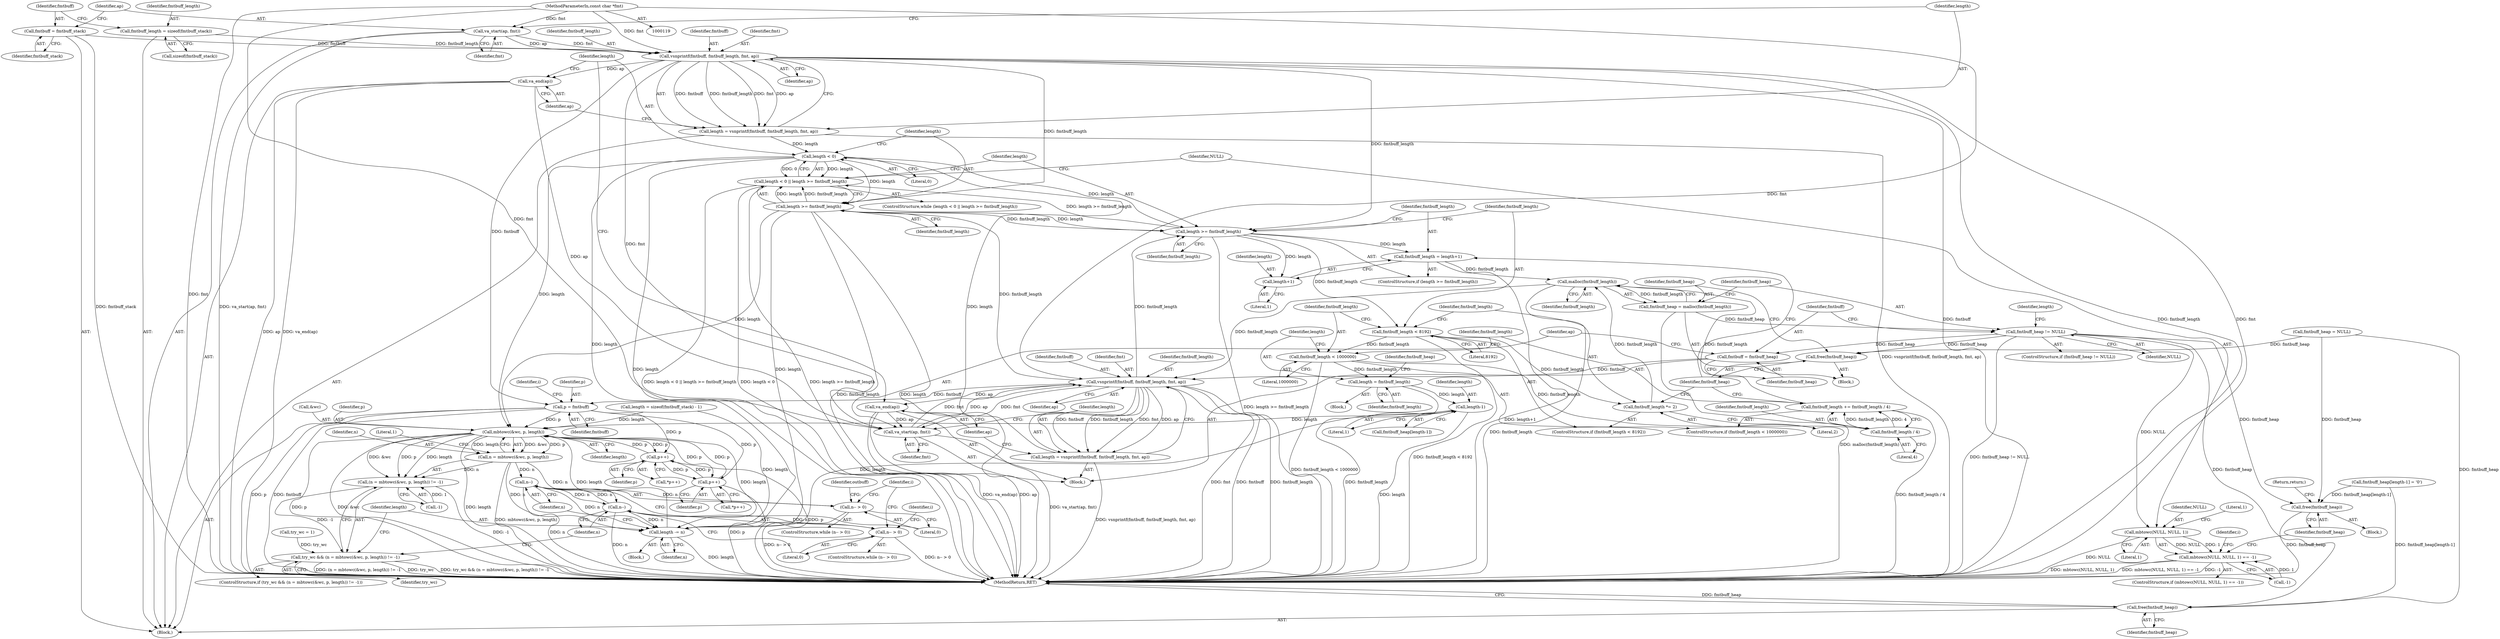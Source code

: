digraph "0_libarchive_e37b620fe8f14535d737e89a4dcabaed4517bf1a@API" {
"1000150" [label="(Call,vsnprintf(fmtbuff, fmtbuff_length, fmt, ap))"];
"1000142" [label="(Call,fmtbuff = fmtbuff_stack)"];
"1000138" [label="(Call,fmtbuff_length = sizeof(fmtbuff_stack))"];
"1000145" [label="(Call,va_start(ap, fmt))"];
"1000121" [label="(MethodParameterIn,const char *fmt)"];
"1000148" [label="(Call,length = vsnprintf(fmtbuff, fmtbuff_length, fmt, ap))"];
"1000159" [label="(Call,length < 0)"];
"1000158" [label="(Call,length < 0 || length >= fmtbuff_length)"];
"1000162" [label="(Call,length >= fmtbuff_length)"];
"1000167" [label="(Call,length >= fmtbuff_length)"];
"1000170" [label="(Call,fmtbuff_length = length+1)"];
"1000210" [label="(Call,malloc(fmtbuff_length))"];
"1000208" [label="(Call,fmtbuff_heap = malloc(fmtbuff_length))"];
"1000213" [label="(Call,fmtbuff_heap != NULL)"];
"1000206" [label="(Call,free(fmtbuff_heap))"];
"1000217" [label="(Call,fmtbuff = fmtbuff_heap)"];
"1000225" [label="(Call,vsnprintf(fmtbuff, fmtbuff_length, fmt, ap))"];
"1000220" [label="(Call,va_start(ap, fmt))"];
"1000223" [label="(Call,length = vsnprintf(fmtbuff, fmtbuff_length, fmt, ap))"];
"1000230" [label="(Call,va_end(ap))"];
"1000268" [label="(Call,p = fmtbuff)"];
"1000289" [label="(Call,mbtowc(&wc, p, length))"];
"1000286" [label="(Call,(n = mbtowc(&wc, p, length)) != -1)"];
"1000284" [label="(Call,try_wc && (n = mbtowc(&wc, p, length)) != -1)"];
"1000287" [label="(Call,n = mbtowc(&wc, p, length))"];
"1000297" [label="(Call,length -= n)"];
"1000303" [label="(Call,n--)"];
"1000302" [label="(Call,n-- > 0)"];
"1000318" [label="(Call,n--)"];
"1000317" [label="(Call,n-- > 0)"];
"1000312" [label="(Call,p++)"];
"1000329" [label="(Call,p++)"];
"1000243" [label="(Call,mbtowc(NULL, NULL, 1))"];
"1000242" [label="(Call,mbtowc(NULL, NULL, 1) == -1)"];
"1000250" [label="(Call,free(fmtbuff_heap))"];
"1000360" [label="(Call,free(fmtbuff_heap))"];
"1000172" [label="(Call,length+1)"];
"1000177" [label="(Call,fmtbuff_length < 8192)"];
"1000180" [label="(Call,fmtbuff_length *= 2)"];
"1000185" [label="(Call,fmtbuff_length < 1000000)"];
"1000190" [label="(Call,fmtbuff_length / 4)"];
"1000188" [label="(Call,fmtbuff_length += fmtbuff_length / 4)"];
"1000195" [label="(Call,length = fmtbuff_length)"];
"1000201" [label="(Call,length-1)"];
"1000155" [label="(Call,va_end(ap))"];
"1000292" [label="(Identifier,p)"];
"1000182" [label="(Literal,2)"];
"1000242" [label="(Call,mbtowc(NULL, NULL, 1) == -1)"];
"1000243" [label="(Call,mbtowc(NULL, NULL, 1))"];
"1000220" [label="(Call,va_start(ap, fmt))"];
"1000311" [label="(Call,*p++)"];
"1000151" [label="(Identifier,fmtbuff)"];
"1000362" [label="(MethodReturn,RET)"];
"1000186" [label="(Identifier,fmtbuff_length)"];
"1000212" [label="(ControlStructure,if (fmtbuff_heap != NULL))"];
"1000270" [label="(Identifier,fmtbuff)"];
"1000301" [label="(ControlStructure,while (n-- > 0))"];
"1000213" [label="(Call,fmtbuff_heap != NULL)"];
"1000210" [label="(Call,malloc(fmtbuff_length))"];
"1000219" [label="(Identifier,fmtbuff_heap)"];
"1000156" [label="(Identifier,ap)"];
"1000290" [label="(Call,&wc)"];
"1000146" [label="(Identifier,ap)"];
"1000211" [label="(Identifier,fmtbuff_length)"];
"1000178" [label="(Identifier,fmtbuff_length)"];
"1000217" [label="(Call,fmtbuff = fmtbuff_heap)"];
"1000162" [label="(Call,length >= fmtbuff_length)"];
"1000304" [label="(Identifier,n)"];
"1000228" [label="(Identifier,fmt)"];
"1000241" [label="(ControlStructure,if (mbtowc(NULL, NULL, 1) == -1))"];
"1000195" [label="(Call,length = fmtbuff_length)"];
"1000154" [label="(Identifier,ap)"];
"1000179" [label="(Literal,8192)"];
"1000176" [label="(ControlStructure,if (fmtbuff_length < 8192))"];
"1000170" [label="(Call,fmtbuff_length = length+1)"];
"1000313" [label="(Identifier,p)"];
"1000145" [label="(Call,va_start(ap, fmt))"];
"1000209" [label="(Identifier,fmtbuff_heap)"];
"1000234" [label="(Call,length = sizeof(fmtbuff_stack) - 1)"];
"1000328" [label="(Call,*p++)"];
"1000227" [label="(Identifier,fmtbuff_length)"];
"1000144" [label="(Identifier,fmtbuff_stack)"];
"1000287" [label="(Call,n = mbtowc(&wc, p, length))"];
"1000319" [label="(Identifier,n)"];
"1000247" [label="(Call,-1)"];
"1000177" [label="(Call,fmtbuff_length < 8192)"];
"1000143" [label="(Identifier,fmtbuff)"];
"1000297" [label="(Call,length -= n)"];
"1000167" [label="(Call,length >= fmtbuff_length)"];
"1000256" [label="(Identifier,i)"];
"1000215" [label="(Identifier,NULL)"];
"1000252" [label="(Return,return;)"];
"1000206" [label="(Call,free(fmtbuff_heap))"];
"1000248" [label="(Literal,1)"];
"1000171" [label="(Identifier,fmtbuff_length)"];
"1000189" [label="(Identifier,fmtbuff_length)"];
"1000251" [label="(Identifier,fmtbuff_heap)"];
"1000161" [label="(Literal,0)"];
"1000142" [label="(Call,fmtbuff = fmtbuff_stack)"];
"1000164" [label="(Identifier,fmtbuff_length)"];
"1000160" [label="(Identifier,length)"];
"1000169" [label="(Identifier,fmtbuff_length)"];
"1000216" [label="(Block,)"];
"1000308" [label="(Identifier,outbuff)"];
"1000200" [label="(Identifier,fmtbuff_heap)"];
"1000245" [label="(Identifier,NULL)"];
"1000168" [label="(Identifier,length)"];
"1000149" [label="(Identifier,length)"];
"1000244" [label="(Identifier,NULL)"];
"1000272" [label="(Identifier,i)"];
"1000226" [label="(Identifier,fmtbuff)"];
"1000288" [label="(Identifier,n)"];
"1000192" [label="(Literal,4)"];
"1000231" [label="(Identifier,ap)"];
"1000361" [label="(Identifier,fmtbuff_heap)"];
"1000318" [label="(Call,n--)"];
"1000296" [label="(Block,)"];
"1000285" [label="(Identifier,try_wc)"];
"1000250" [label="(Call,free(fmtbuff_heap))"];
"1000224" [label="(Identifier,length)"];
"1000330" [label="(Identifier,p)"];
"1000122" [label="(Block,)"];
"1000294" [label="(Call,-1)"];
"1000360" [label="(Call,free(fmtbuff_heap))"];
"1000222" [label="(Identifier,fmt)"];
"1000249" [label="(Block,)"];
"1000155" [label="(Call,va_end(ap))"];
"1000157" [label="(ControlStructure,while (length < 0 || length >= fmtbuff_length))"];
"1000303" [label="(Call,n--)"];
"1000305" [label="(Literal,0)"];
"1000190" [label="(Call,fmtbuff_length / 4)"];
"1000148" [label="(Call,length = vsnprintf(fmtbuff, fmtbuff_length, fmt, ap))"];
"1000147" [label="(Identifier,fmt)"];
"1000289" [label="(Call,mbtowc(&wc, p, length))"];
"1000230" [label="(Call,va_end(ap))"];
"1000299" [label="(Identifier,n)"];
"1000320" [label="(Literal,0)"];
"1000153" [label="(Identifier,fmt)"];
"1000269" [label="(Identifier,p)"];
"1000329" [label="(Call,p++)"];
"1000268" [label="(Call,p = fmtbuff)"];
"1000283" [label="(ControlStructure,if (try_wc && (n = mbtowc(&wc, p, length)) != -1))"];
"1000274" [label="(Call,try_wc = 1)"];
"1000152" [label="(Identifier,fmtbuff_length)"];
"1000174" [label="(Literal,1)"];
"1000317" [label="(Call,n-- > 0)"];
"1000150" [label="(Call,vsnprintf(fmtbuff, fmtbuff_length, fmt, ap))"];
"1000158" [label="(Call,length < 0 || length >= fmtbuff_length)"];
"1000208" [label="(Call,fmtbuff_heap = malloc(fmtbuff_length))"];
"1000121" [label="(MethodParameterIn,const char *fmt)"];
"1000139" [label="(Identifier,fmtbuff_length)"];
"1000166" [label="(ControlStructure,if (length >= fmtbuff_length))"];
"1000197" [label="(Identifier,fmtbuff_length)"];
"1000188" [label="(Call,fmtbuff_length += fmtbuff_length / 4)"];
"1000198" [label="(Call,fmtbuff_heap[length-1] = '\0')"];
"1000196" [label="(Identifier,length)"];
"1000316" [label="(ControlStructure,while (n-- > 0))"];
"1000221" [label="(Identifier,ap)"];
"1000246" [label="(Literal,1)"];
"1000191" [label="(Identifier,fmtbuff_length)"];
"1000223" [label="(Call,length = vsnprintf(fmtbuff, fmtbuff_length, fmt, ap))"];
"1000194" [label="(Block,)"];
"1000180" [label="(Call,fmtbuff_length *= 2)"];
"1000284" [label="(Call,try_wc && (n = mbtowc(&wc, p, length)) != -1)"];
"1000225" [label="(Call,vsnprintf(fmtbuff, fmtbuff_length, fmt, ap))"];
"1000295" [label="(Literal,1)"];
"1000140" [label="(Call,sizeof(fmtbuff_stack))"];
"1000165" [label="(Block,)"];
"1000286" [label="(Call,(n = mbtowc(&wc, p, length)) != -1)"];
"1000184" [label="(ControlStructure,if (fmtbuff_length < 1000000))"];
"1000138" [label="(Call,fmtbuff_length = sizeof(fmtbuff_stack))"];
"1000214" [label="(Identifier,fmtbuff_heap)"];
"1000135" [label="(Call,fmtbuff_heap = NULL)"];
"1000203" [label="(Literal,1)"];
"1000298" [label="(Identifier,length)"];
"1000312" [label="(Call,p++)"];
"1000229" [label="(Identifier,ap)"];
"1000207" [label="(Identifier,fmtbuff_heap)"];
"1000159" [label="(Call,length < 0)"];
"1000187" [label="(Literal,1000000)"];
"1000293" [label="(Identifier,length)"];
"1000163" [label="(Identifier,length)"];
"1000235" [label="(Identifier,length)"];
"1000322" [label="(Identifier,i)"];
"1000202" [label="(Identifier,length)"];
"1000201" [label="(Call,length-1)"];
"1000218" [label="(Identifier,fmtbuff)"];
"1000333" [label="(Identifier,i)"];
"1000173" [label="(Identifier,length)"];
"1000172" [label="(Call,length+1)"];
"1000185" [label="(Call,fmtbuff_length < 1000000)"];
"1000199" [label="(Call,fmtbuff_heap[length-1])"];
"1000302" [label="(Call,n-- > 0)"];
"1000181" [label="(Identifier,fmtbuff_length)"];
"1000150" -> "1000148"  [label="AST: "];
"1000150" -> "1000154"  [label="CFG: "];
"1000151" -> "1000150"  [label="AST: "];
"1000152" -> "1000150"  [label="AST: "];
"1000153" -> "1000150"  [label="AST: "];
"1000154" -> "1000150"  [label="AST: "];
"1000148" -> "1000150"  [label="CFG: "];
"1000150" -> "1000362"  [label="DDG: fmtbuff"];
"1000150" -> "1000362"  [label="DDG: fmtbuff_length"];
"1000150" -> "1000362"  [label="DDG: fmt"];
"1000150" -> "1000148"  [label="DDG: fmtbuff"];
"1000150" -> "1000148"  [label="DDG: fmtbuff_length"];
"1000150" -> "1000148"  [label="DDG: fmt"];
"1000150" -> "1000148"  [label="DDG: ap"];
"1000142" -> "1000150"  [label="DDG: fmtbuff"];
"1000138" -> "1000150"  [label="DDG: fmtbuff_length"];
"1000145" -> "1000150"  [label="DDG: fmt"];
"1000145" -> "1000150"  [label="DDG: ap"];
"1000121" -> "1000150"  [label="DDG: fmt"];
"1000150" -> "1000155"  [label="DDG: ap"];
"1000150" -> "1000162"  [label="DDG: fmtbuff_length"];
"1000150" -> "1000167"  [label="DDG: fmtbuff_length"];
"1000150" -> "1000220"  [label="DDG: fmt"];
"1000150" -> "1000268"  [label="DDG: fmtbuff"];
"1000142" -> "1000122"  [label="AST: "];
"1000142" -> "1000144"  [label="CFG: "];
"1000143" -> "1000142"  [label="AST: "];
"1000144" -> "1000142"  [label="AST: "];
"1000146" -> "1000142"  [label="CFG: "];
"1000142" -> "1000362"  [label="DDG: fmtbuff_stack"];
"1000138" -> "1000122"  [label="AST: "];
"1000138" -> "1000140"  [label="CFG: "];
"1000139" -> "1000138"  [label="AST: "];
"1000140" -> "1000138"  [label="AST: "];
"1000143" -> "1000138"  [label="CFG: "];
"1000145" -> "1000122"  [label="AST: "];
"1000145" -> "1000147"  [label="CFG: "];
"1000146" -> "1000145"  [label="AST: "];
"1000147" -> "1000145"  [label="AST: "];
"1000149" -> "1000145"  [label="CFG: "];
"1000145" -> "1000362"  [label="DDG: va_start(ap, fmt)"];
"1000121" -> "1000145"  [label="DDG: fmt"];
"1000121" -> "1000119"  [label="AST: "];
"1000121" -> "1000362"  [label="DDG: fmt"];
"1000121" -> "1000220"  [label="DDG: fmt"];
"1000121" -> "1000225"  [label="DDG: fmt"];
"1000148" -> "1000122"  [label="AST: "];
"1000149" -> "1000148"  [label="AST: "];
"1000156" -> "1000148"  [label="CFG: "];
"1000148" -> "1000362"  [label="DDG: vsnprintf(fmtbuff, fmtbuff_length, fmt, ap)"];
"1000148" -> "1000159"  [label="DDG: length"];
"1000159" -> "1000158"  [label="AST: "];
"1000159" -> "1000161"  [label="CFG: "];
"1000160" -> "1000159"  [label="AST: "];
"1000161" -> "1000159"  [label="AST: "];
"1000163" -> "1000159"  [label="CFG: "];
"1000158" -> "1000159"  [label="CFG: "];
"1000159" -> "1000362"  [label="DDG: length"];
"1000159" -> "1000158"  [label="DDG: length"];
"1000159" -> "1000158"  [label="DDG: 0"];
"1000223" -> "1000159"  [label="DDG: length"];
"1000159" -> "1000162"  [label="DDG: length"];
"1000159" -> "1000167"  [label="DDG: length"];
"1000159" -> "1000289"  [label="DDG: length"];
"1000159" -> "1000297"  [label="DDG: length"];
"1000158" -> "1000157"  [label="AST: "];
"1000158" -> "1000162"  [label="CFG: "];
"1000162" -> "1000158"  [label="AST: "];
"1000168" -> "1000158"  [label="CFG: "];
"1000244" -> "1000158"  [label="CFG: "];
"1000158" -> "1000362"  [label="DDG: length < 0"];
"1000158" -> "1000362"  [label="DDG: length < 0 || length >= fmtbuff_length"];
"1000158" -> "1000362"  [label="DDG: length >= fmtbuff_length"];
"1000162" -> "1000158"  [label="DDG: length"];
"1000162" -> "1000158"  [label="DDG: fmtbuff_length"];
"1000167" -> "1000158"  [label="DDG: length >= fmtbuff_length"];
"1000162" -> "1000164"  [label="CFG: "];
"1000163" -> "1000162"  [label="AST: "];
"1000164" -> "1000162"  [label="AST: "];
"1000162" -> "1000362"  [label="DDG: fmtbuff_length"];
"1000162" -> "1000362"  [label="DDG: length"];
"1000225" -> "1000162"  [label="DDG: fmtbuff_length"];
"1000162" -> "1000167"  [label="DDG: length"];
"1000162" -> "1000167"  [label="DDG: fmtbuff_length"];
"1000162" -> "1000289"  [label="DDG: length"];
"1000162" -> "1000297"  [label="DDG: length"];
"1000167" -> "1000166"  [label="AST: "];
"1000167" -> "1000169"  [label="CFG: "];
"1000168" -> "1000167"  [label="AST: "];
"1000169" -> "1000167"  [label="AST: "];
"1000171" -> "1000167"  [label="CFG: "];
"1000178" -> "1000167"  [label="CFG: "];
"1000167" -> "1000362"  [label="DDG: length >= fmtbuff_length"];
"1000225" -> "1000167"  [label="DDG: fmtbuff_length"];
"1000167" -> "1000170"  [label="DDG: length"];
"1000167" -> "1000172"  [label="DDG: length"];
"1000167" -> "1000177"  [label="DDG: fmtbuff_length"];
"1000170" -> "1000166"  [label="AST: "];
"1000170" -> "1000172"  [label="CFG: "];
"1000171" -> "1000170"  [label="AST: "];
"1000172" -> "1000170"  [label="AST: "];
"1000207" -> "1000170"  [label="CFG: "];
"1000170" -> "1000362"  [label="DDG: length+1"];
"1000170" -> "1000210"  [label="DDG: fmtbuff_length"];
"1000210" -> "1000208"  [label="AST: "];
"1000210" -> "1000211"  [label="CFG: "];
"1000211" -> "1000210"  [label="AST: "];
"1000208" -> "1000210"  [label="CFG: "];
"1000210" -> "1000362"  [label="DDG: fmtbuff_length"];
"1000210" -> "1000208"  [label="DDG: fmtbuff_length"];
"1000188" -> "1000210"  [label="DDG: fmtbuff_length"];
"1000180" -> "1000210"  [label="DDG: fmtbuff_length"];
"1000210" -> "1000225"  [label="DDG: fmtbuff_length"];
"1000208" -> "1000165"  [label="AST: "];
"1000209" -> "1000208"  [label="AST: "];
"1000214" -> "1000208"  [label="CFG: "];
"1000208" -> "1000362"  [label="DDG: malloc(fmtbuff_length)"];
"1000208" -> "1000213"  [label="DDG: fmtbuff_heap"];
"1000213" -> "1000212"  [label="AST: "];
"1000213" -> "1000215"  [label="CFG: "];
"1000214" -> "1000213"  [label="AST: "];
"1000215" -> "1000213"  [label="AST: "];
"1000218" -> "1000213"  [label="CFG: "];
"1000235" -> "1000213"  [label="CFG: "];
"1000213" -> "1000362"  [label="DDG: fmtbuff_heap != NULL"];
"1000213" -> "1000206"  [label="DDG: fmtbuff_heap"];
"1000213" -> "1000217"  [label="DDG: fmtbuff_heap"];
"1000213" -> "1000243"  [label="DDG: NULL"];
"1000213" -> "1000250"  [label="DDG: fmtbuff_heap"];
"1000213" -> "1000360"  [label="DDG: fmtbuff_heap"];
"1000206" -> "1000165"  [label="AST: "];
"1000206" -> "1000207"  [label="CFG: "];
"1000207" -> "1000206"  [label="AST: "];
"1000209" -> "1000206"  [label="CFG: "];
"1000135" -> "1000206"  [label="DDG: fmtbuff_heap"];
"1000217" -> "1000216"  [label="AST: "];
"1000217" -> "1000219"  [label="CFG: "];
"1000218" -> "1000217"  [label="AST: "];
"1000219" -> "1000217"  [label="AST: "];
"1000221" -> "1000217"  [label="CFG: "];
"1000217" -> "1000225"  [label="DDG: fmtbuff"];
"1000225" -> "1000223"  [label="AST: "];
"1000225" -> "1000229"  [label="CFG: "];
"1000226" -> "1000225"  [label="AST: "];
"1000227" -> "1000225"  [label="AST: "];
"1000228" -> "1000225"  [label="AST: "];
"1000229" -> "1000225"  [label="AST: "];
"1000223" -> "1000225"  [label="CFG: "];
"1000225" -> "1000362"  [label="DDG: fmtbuff"];
"1000225" -> "1000362"  [label="DDG: fmtbuff_length"];
"1000225" -> "1000362"  [label="DDG: fmt"];
"1000225" -> "1000220"  [label="DDG: fmt"];
"1000225" -> "1000223"  [label="DDG: fmtbuff"];
"1000225" -> "1000223"  [label="DDG: fmtbuff_length"];
"1000225" -> "1000223"  [label="DDG: fmt"];
"1000225" -> "1000223"  [label="DDG: ap"];
"1000220" -> "1000225"  [label="DDG: fmt"];
"1000220" -> "1000225"  [label="DDG: ap"];
"1000225" -> "1000230"  [label="DDG: ap"];
"1000225" -> "1000268"  [label="DDG: fmtbuff"];
"1000220" -> "1000216"  [label="AST: "];
"1000220" -> "1000222"  [label="CFG: "];
"1000221" -> "1000220"  [label="AST: "];
"1000222" -> "1000220"  [label="AST: "];
"1000224" -> "1000220"  [label="CFG: "];
"1000220" -> "1000362"  [label="DDG: va_start(ap, fmt)"];
"1000230" -> "1000220"  [label="DDG: ap"];
"1000155" -> "1000220"  [label="DDG: ap"];
"1000223" -> "1000216"  [label="AST: "];
"1000224" -> "1000223"  [label="AST: "];
"1000231" -> "1000223"  [label="CFG: "];
"1000223" -> "1000362"  [label="DDG: vsnprintf(fmtbuff, fmtbuff_length, fmt, ap)"];
"1000230" -> "1000216"  [label="AST: "];
"1000230" -> "1000231"  [label="CFG: "];
"1000231" -> "1000230"  [label="AST: "];
"1000160" -> "1000230"  [label="CFG: "];
"1000230" -> "1000362"  [label="DDG: ap"];
"1000230" -> "1000362"  [label="DDG: va_end(ap)"];
"1000268" -> "1000122"  [label="AST: "];
"1000268" -> "1000270"  [label="CFG: "];
"1000269" -> "1000268"  [label="AST: "];
"1000270" -> "1000268"  [label="AST: "];
"1000272" -> "1000268"  [label="CFG: "];
"1000268" -> "1000362"  [label="DDG: p"];
"1000268" -> "1000362"  [label="DDG: fmtbuff"];
"1000268" -> "1000289"  [label="DDG: p"];
"1000268" -> "1000312"  [label="DDG: p"];
"1000268" -> "1000329"  [label="DDG: p"];
"1000289" -> "1000287"  [label="AST: "];
"1000289" -> "1000293"  [label="CFG: "];
"1000290" -> "1000289"  [label="AST: "];
"1000292" -> "1000289"  [label="AST: "];
"1000293" -> "1000289"  [label="AST: "];
"1000287" -> "1000289"  [label="CFG: "];
"1000289" -> "1000362"  [label="DDG: p"];
"1000289" -> "1000362"  [label="DDG: &wc"];
"1000289" -> "1000362"  [label="DDG: length"];
"1000289" -> "1000286"  [label="DDG: &wc"];
"1000289" -> "1000286"  [label="DDG: p"];
"1000289" -> "1000286"  [label="DDG: length"];
"1000289" -> "1000287"  [label="DDG: &wc"];
"1000289" -> "1000287"  [label="DDG: p"];
"1000289" -> "1000287"  [label="DDG: length"];
"1000312" -> "1000289"  [label="DDG: p"];
"1000329" -> "1000289"  [label="DDG: p"];
"1000297" -> "1000289"  [label="DDG: length"];
"1000234" -> "1000289"  [label="DDG: length"];
"1000201" -> "1000289"  [label="DDG: length"];
"1000289" -> "1000297"  [label="DDG: length"];
"1000289" -> "1000312"  [label="DDG: p"];
"1000289" -> "1000329"  [label="DDG: p"];
"1000286" -> "1000284"  [label="AST: "];
"1000286" -> "1000294"  [label="CFG: "];
"1000287" -> "1000286"  [label="AST: "];
"1000294" -> "1000286"  [label="AST: "];
"1000284" -> "1000286"  [label="CFG: "];
"1000286" -> "1000362"  [label="DDG: -1"];
"1000286" -> "1000284"  [label="DDG: -1"];
"1000287" -> "1000286"  [label="DDG: n"];
"1000294" -> "1000286"  [label="DDG: 1"];
"1000284" -> "1000283"  [label="AST: "];
"1000284" -> "1000285"  [label="CFG: "];
"1000285" -> "1000284"  [label="AST: "];
"1000298" -> "1000284"  [label="CFG: "];
"1000319" -> "1000284"  [label="CFG: "];
"1000284" -> "1000362"  [label="DDG: (n = mbtowc(&wc, p, length)) != -1"];
"1000284" -> "1000362"  [label="DDG: try_wc"];
"1000284" -> "1000362"  [label="DDG: try_wc && (n = mbtowc(&wc, p, length)) != -1"];
"1000274" -> "1000284"  [label="DDG: try_wc"];
"1000288" -> "1000287"  [label="AST: "];
"1000295" -> "1000287"  [label="CFG: "];
"1000287" -> "1000362"  [label="DDG: mbtowc(&wc, p, length)"];
"1000287" -> "1000297"  [label="DDG: n"];
"1000287" -> "1000303"  [label="DDG: n"];
"1000287" -> "1000318"  [label="DDG: n"];
"1000297" -> "1000296"  [label="AST: "];
"1000297" -> "1000299"  [label="CFG: "];
"1000298" -> "1000297"  [label="AST: "];
"1000299" -> "1000297"  [label="AST: "];
"1000304" -> "1000297"  [label="CFG: "];
"1000297" -> "1000362"  [label="DDG: length"];
"1000303" -> "1000297"  [label="DDG: n"];
"1000318" -> "1000297"  [label="DDG: n"];
"1000234" -> "1000297"  [label="DDG: length"];
"1000201" -> "1000297"  [label="DDG: length"];
"1000303" -> "1000302"  [label="AST: "];
"1000303" -> "1000304"  [label="CFG: "];
"1000304" -> "1000303"  [label="AST: "];
"1000305" -> "1000303"  [label="CFG: "];
"1000303" -> "1000362"  [label="DDG: n"];
"1000303" -> "1000302"  [label="DDG: n"];
"1000318" -> "1000303"  [label="DDG: n"];
"1000303" -> "1000318"  [label="DDG: n"];
"1000302" -> "1000301"  [label="AST: "];
"1000302" -> "1000305"  [label="CFG: "];
"1000305" -> "1000302"  [label="AST: "];
"1000308" -> "1000302"  [label="CFG: "];
"1000333" -> "1000302"  [label="CFG: "];
"1000302" -> "1000362"  [label="DDG: n-- > 0"];
"1000318" -> "1000317"  [label="AST: "];
"1000318" -> "1000319"  [label="CFG: "];
"1000319" -> "1000318"  [label="AST: "];
"1000320" -> "1000318"  [label="CFG: "];
"1000318" -> "1000362"  [label="DDG: n"];
"1000318" -> "1000317"  [label="DDG: n"];
"1000317" -> "1000316"  [label="AST: "];
"1000317" -> "1000320"  [label="CFG: "];
"1000320" -> "1000317"  [label="AST: "];
"1000322" -> "1000317"  [label="CFG: "];
"1000333" -> "1000317"  [label="CFG: "];
"1000317" -> "1000362"  [label="DDG: n-- > 0"];
"1000312" -> "1000311"  [label="AST: "];
"1000312" -> "1000313"  [label="CFG: "];
"1000313" -> "1000312"  [label="AST: "];
"1000311" -> "1000312"  [label="CFG: "];
"1000312" -> "1000362"  [label="DDG: p"];
"1000329" -> "1000312"  [label="DDG: p"];
"1000312" -> "1000329"  [label="DDG: p"];
"1000329" -> "1000328"  [label="AST: "];
"1000329" -> "1000330"  [label="CFG: "];
"1000330" -> "1000329"  [label="AST: "];
"1000328" -> "1000329"  [label="CFG: "];
"1000329" -> "1000362"  [label="DDG: p"];
"1000243" -> "1000242"  [label="AST: "];
"1000243" -> "1000246"  [label="CFG: "];
"1000244" -> "1000243"  [label="AST: "];
"1000245" -> "1000243"  [label="AST: "];
"1000246" -> "1000243"  [label="AST: "];
"1000248" -> "1000243"  [label="CFG: "];
"1000243" -> "1000362"  [label="DDG: NULL"];
"1000243" -> "1000242"  [label="DDG: NULL"];
"1000243" -> "1000242"  [label="DDG: 1"];
"1000242" -> "1000241"  [label="AST: "];
"1000242" -> "1000247"  [label="CFG: "];
"1000247" -> "1000242"  [label="AST: "];
"1000251" -> "1000242"  [label="CFG: "];
"1000256" -> "1000242"  [label="CFG: "];
"1000242" -> "1000362"  [label="DDG: mbtowc(NULL, NULL, 1) == -1"];
"1000242" -> "1000362"  [label="DDG: mbtowc(NULL, NULL, 1)"];
"1000242" -> "1000362"  [label="DDG: -1"];
"1000247" -> "1000242"  [label="DDG: 1"];
"1000250" -> "1000249"  [label="AST: "];
"1000250" -> "1000251"  [label="CFG: "];
"1000251" -> "1000250"  [label="AST: "];
"1000252" -> "1000250"  [label="CFG: "];
"1000250" -> "1000362"  [label="DDG: fmtbuff_heap"];
"1000198" -> "1000250"  [label="DDG: fmtbuff_heap[length-1]"];
"1000135" -> "1000250"  [label="DDG: fmtbuff_heap"];
"1000360" -> "1000122"  [label="AST: "];
"1000360" -> "1000361"  [label="CFG: "];
"1000361" -> "1000360"  [label="AST: "];
"1000362" -> "1000360"  [label="CFG: "];
"1000360" -> "1000362"  [label="DDG: fmtbuff_heap"];
"1000198" -> "1000360"  [label="DDG: fmtbuff_heap[length-1]"];
"1000135" -> "1000360"  [label="DDG: fmtbuff_heap"];
"1000172" -> "1000174"  [label="CFG: "];
"1000173" -> "1000172"  [label="AST: "];
"1000174" -> "1000172"  [label="AST: "];
"1000177" -> "1000176"  [label="AST: "];
"1000177" -> "1000179"  [label="CFG: "];
"1000178" -> "1000177"  [label="AST: "];
"1000179" -> "1000177"  [label="AST: "];
"1000181" -> "1000177"  [label="CFG: "];
"1000186" -> "1000177"  [label="CFG: "];
"1000177" -> "1000362"  [label="DDG: fmtbuff_length < 8192"];
"1000177" -> "1000180"  [label="DDG: fmtbuff_length"];
"1000177" -> "1000185"  [label="DDG: fmtbuff_length"];
"1000180" -> "1000176"  [label="AST: "];
"1000180" -> "1000182"  [label="CFG: "];
"1000181" -> "1000180"  [label="AST: "];
"1000182" -> "1000180"  [label="AST: "];
"1000207" -> "1000180"  [label="CFG: "];
"1000185" -> "1000184"  [label="AST: "];
"1000185" -> "1000187"  [label="CFG: "];
"1000186" -> "1000185"  [label="AST: "];
"1000187" -> "1000185"  [label="AST: "];
"1000189" -> "1000185"  [label="CFG: "];
"1000196" -> "1000185"  [label="CFG: "];
"1000185" -> "1000362"  [label="DDG: fmtbuff_length < 1000000"];
"1000185" -> "1000190"  [label="DDG: fmtbuff_length"];
"1000185" -> "1000195"  [label="DDG: fmtbuff_length"];
"1000190" -> "1000188"  [label="AST: "];
"1000190" -> "1000192"  [label="CFG: "];
"1000191" -> "1000190"  [label="AST: "];
"1000192" -> "1000190"  [label="AST: "];
"1000188" -> "1000190"  [label="CFG: "];
"1000190" -> "1000188"  [label="DDG: fmtbuff_length"];
"1000190" -> "1000188"  [label="DDG: 4"];
"1000188" -> "1000184"  [label="AST: "];
"1000189" -> "1000188"  [label="AST: "];
"1000207" -> "1000188"  [label="CFG: "];
"1000188" -> "1000362"  [label="DDG: fmtbuff_length / 4"];
"1000195" -> "1000194"  [label="AST: "];
"1000195" -> "1000197"  [label="CFG: "];
"1000196" -> "1000195"  [label="AST: "];
"1000197" -> "1000195"  [label="AST: "];
"1000200" -> "1000195"  [label="CFG: "];
"1000195" -> "1000362"  [label="DDG: fmtbuff_length"];
"1000195" -> "1000201"  [label="DDG: length"];
"1000201" -> "1000199"  [label="AST: "];
"1000201" -> "1000203"  [label="CFG: "];
"1000202" -> "1000201"  [label="AST: "];
"1000203" -> "1000201"  [label="AST: "];
"1000199" -> "1000201"  [label="CFG: "];
"1000201" -> "1000362"  [label="DDG: length"];
"1000155" -> "1000122"  [label="AST: "];
"1000155" -> "1000156"  [label="CFG: "];
"1000156" -> "1000155"  [label="AST: "];
"1000160" -> "1000155"  [label="CFG: "];
"1000155" -> "1000362"  [label="DDG: va_end(ap)"];
"1000155" -> "1000362"  [label="DDG: ap"];
}
